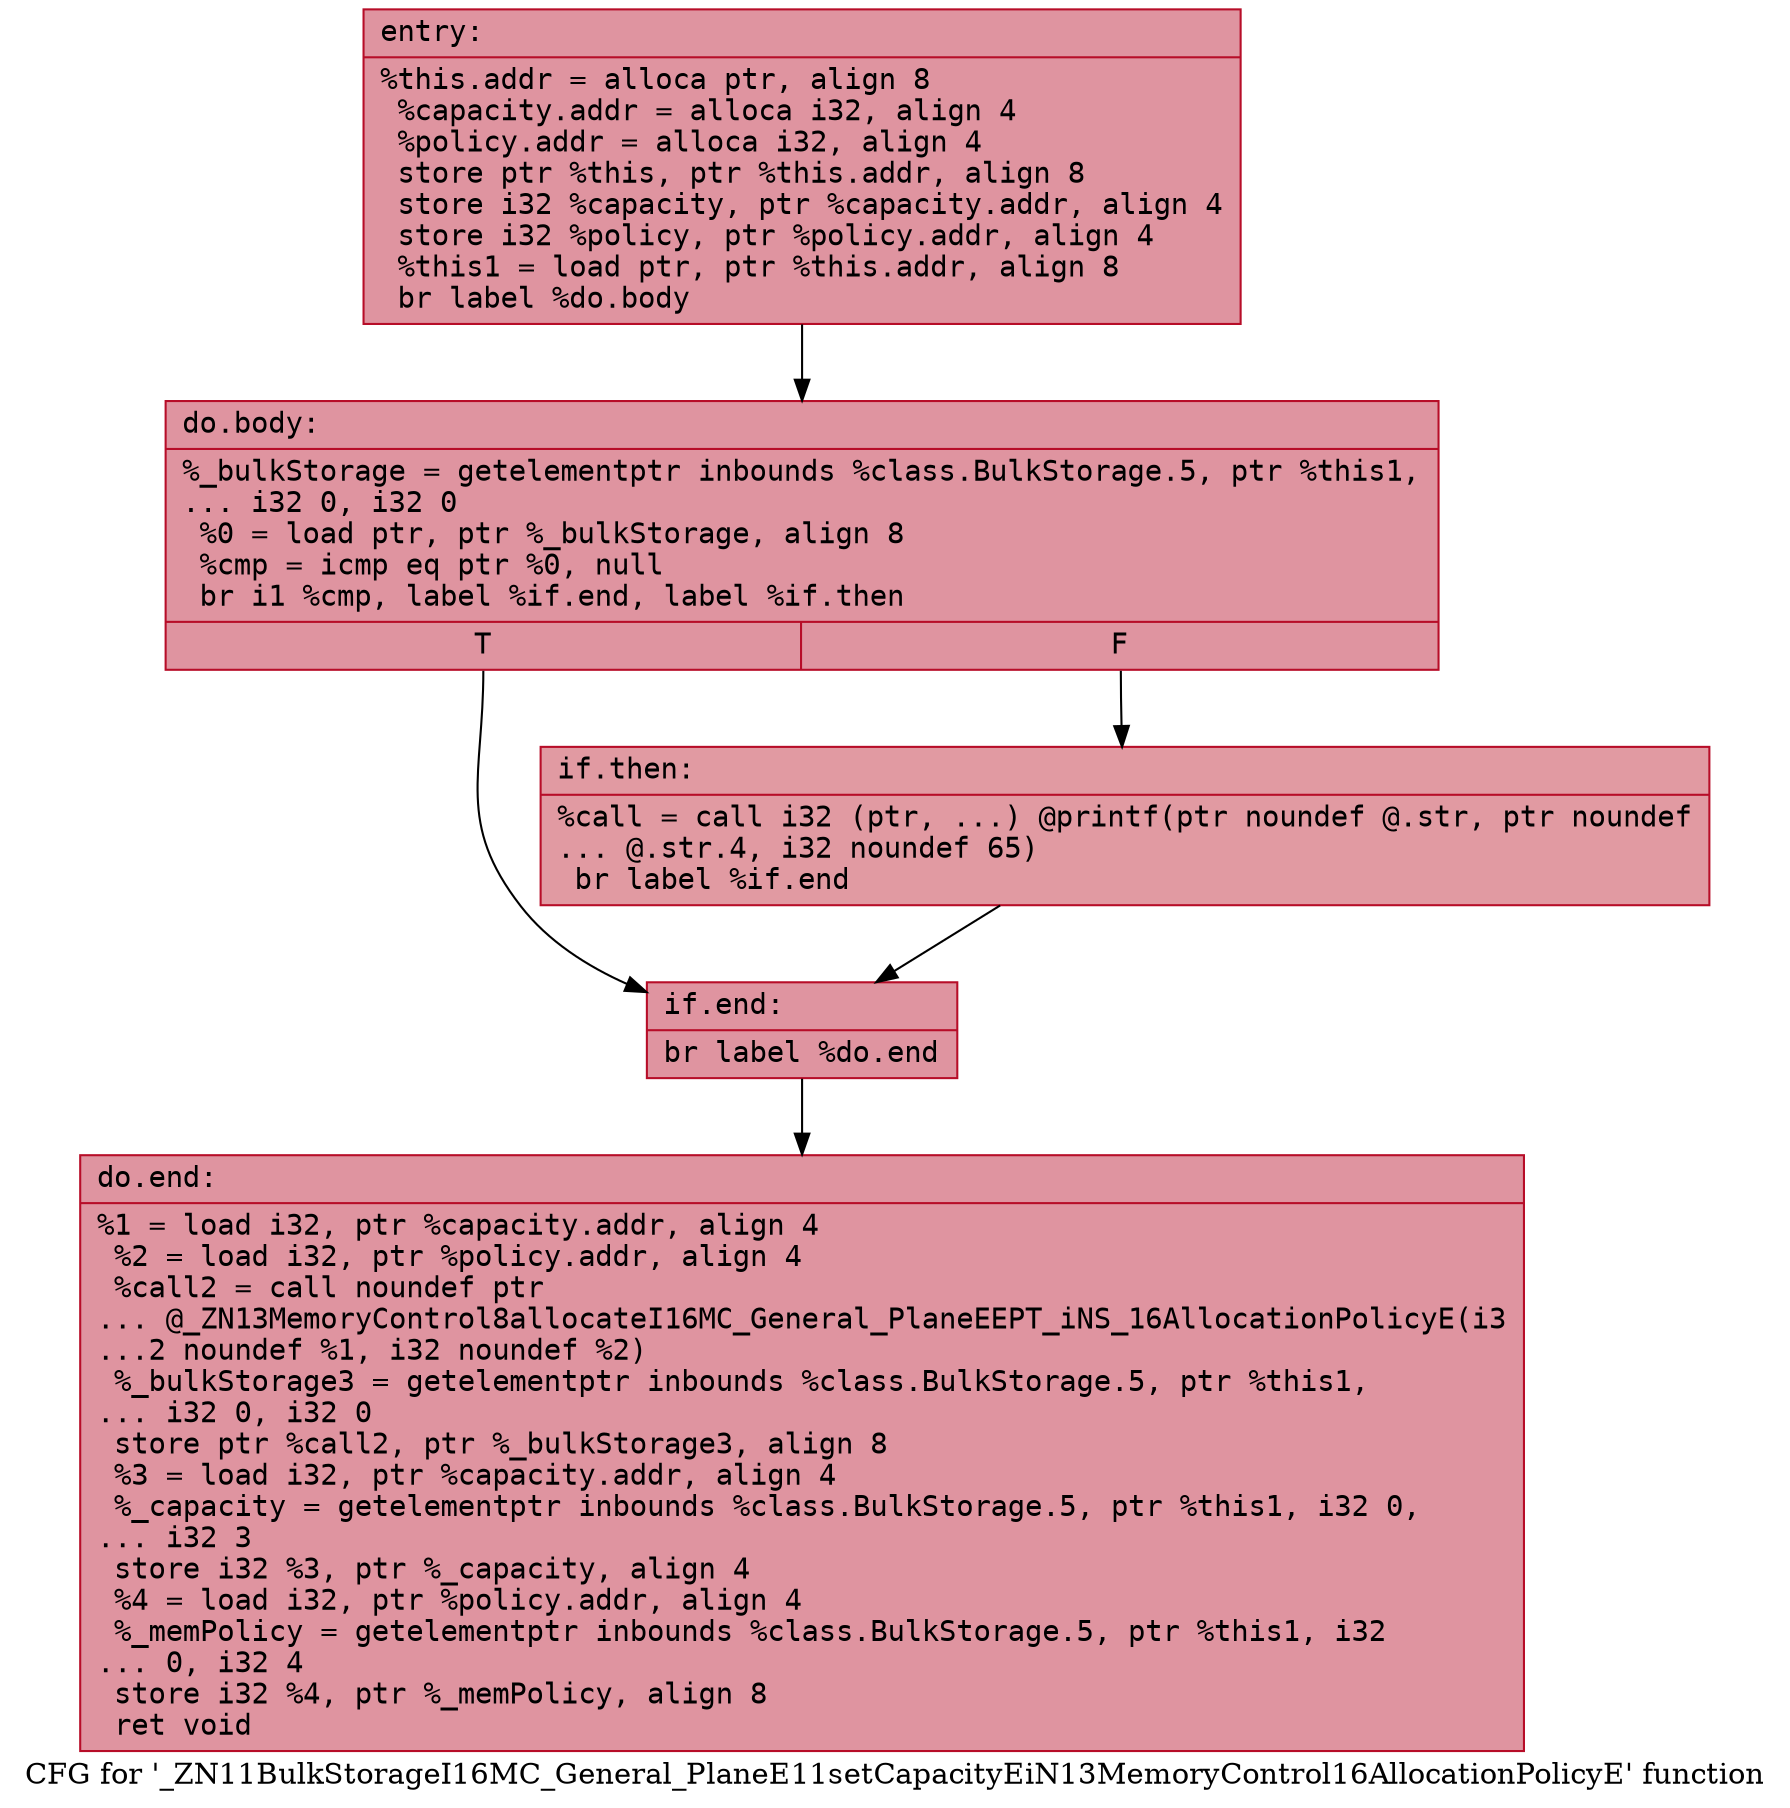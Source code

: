 digraph "CFG for '_ZN11BulkStorageI16MC_General_PlaneE11setCapacityEiN13MemoryControl16AllocationPolicyE' function" {
	label="CFG for '_ZN11BulkStorageI16MC_General_PlaneE11setCapacityEiN13MemoryControl16AllocationPolicyE' function";

	Node0x55dfe4b4e9a0 [shape=record,color="#b70d28ff", style=filled, fillcolor="#b70d2870" fontname="Courier",label="{entry:\l|  %this.addr = alloca ptr, align 8\l  %capacity.addr = alloca i32, align 4\l  %policy.addr = alloca i32, align 4\l  store ptr %this, ptr %this.addr, align 8\l  store i32 %capacity, ptr %capacity.addr, align 4\l  store i32 %policy, ptr %policy.addr, align 4\l  %this1 = load ptr, ptr %this.addr, align 8\l  br label %do.body\l}"];
	Node0x55dfe4b4e9a0 -> Node0x55dfe4b4edd0[tooltip="entry -> do.body\nProbability 100.00%" ];
	Node0x55dfe4b4edd0 [shape=record,color="#b70d28ff", style=filled, fillcolor="#b70d2870" fontname="Courier",label="{do.body:\l|  %_bulkStorage = getelementptr inbounds %class.BulkStorage.5, ptr %this1,\l... i32 0, i32 0\l  %0 = load ptr, ptr %_bulkStorage, align 8\l  %cmp = icmp eq ptr %0, null\l  br i1 %cmp, label %if.end, label %if.then\l|{<s0>T|<s1>F}}"];
	Node0x55dfe4b4edd0:s0 -> Node0x55dfe4b4f0d0[tooltip="do.body -> if.end\nProbability 37.50%" ];
	Node0x55dfe4b4edd0:s1 -> Node0x55dfe4b4f140[tooltip="do.body -> if.then\nProbability 62.50%" ];
	Node0x55dfe4b4f140 [shape=record,color="#b70d28ff", style=filled, fillcolor="#bb1b2c70" fontname="Courier",label="{if.then:\l|  %call = call i32 (ptr, ...) @printf(ptr noundef @.str, ptr noundef\l... @.str.4, i32 noundef 65)\l  br label %if.end\l}"];
	Node0x55dfe4b4f140 -> Node0x55dfe4b4f0d0[tooltip="if.then -> if.end\nProbability 100.00%" ];
	Node0x55dfe4b4f0d0 [shape=record,color="#b70d28ff", style=filled, fillcolor="#b70d2870" fontname="Courier",label="{if.end:\l|  br label %do.end\l}"];
	Node0x55dfe4b4f0d0 -> Node0x55dfe4b4f4e0[tooltip="if.end -> do.end\nProbability 100.00%" ];
	Node0x55dfe4b4f4e0 [shape=record,color="#b70d28ff", style=filled, fillcolor="#b70d2870" fontname="Courier",label="{do.end:\l|  %1 = load i32, ptr %capacity.addr, align 4\l  %2 = load i32, ptr %policy.addr, align 4\l  %call2 = call noundef ptr\l... @_ZN13MemoryControl8allocateI16MC_General_PlaneEEPT_iNS_16AllocationPolicyE(i3\l...2 noundef %1, i32 noundef %2)\l  %_bulkStorage3 = getelementptr inbounds %class.BulkStorage.5, ptr %this1,\l... i32 0, i32 0\l  store ptr %call2, ptr %_bulkStorage3, align 8\l  %3 = load i32, ptr %capacity.addr, align 4\l  %_capacity = getelementptr inbounds %class.BulkStorage.5, ptr %this1, i32 0,\l... i32 3\l  store i32 %3, ptr %_capacity, align 4\l  %4 = load i32, ptr %policy.addr, align 4\l  %_memPolicy = getelementptr inbounds %class.BulkStorage.5, ptr %this1, i32\l... 0, i32 4\l  store i32 %4, ptr %_memPolicy, align 8\l  ret void\l}"];
}
